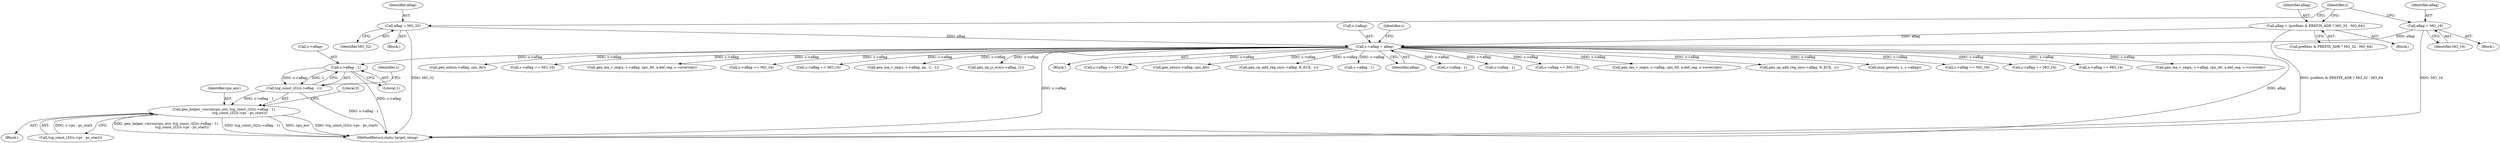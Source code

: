 digraph "0_qemu_30663fd26c0307e414622c7a8607fbc04f92ec14@pointer" {
"1008886" [label="(Call,s->aflag - 1)"];
"1001012" [label="(Call,s->aflag = aflag)"];
"1000999" [label="(Call,aflag = MO_32)"];
"1001004" [label="(Call,aflag = MO_16)"];
"1000959" [label="(Call,aflag = (prefixes & PREFIX_ADR ? MO_32 : MO_64))"];
"1008885" [label="(Call,tcg_const_i32(s->aflag - 1))"];
"1008883" [label="(Call,gen_helper_vmrun(cpu_env, tcg_const_i32(s->aflag - 1),\n                             tcg_const_i32(s->pc - pc_start)))"];
"1008502" [label="(Block,)"];
"1008887" [label="(Call,s->aflag)"];
"1003826" [label="(Call,insn_get(env, s, s->aflag))"];
"1010247" [label="(Call,s->aflag == MO_16)"];
"1010415" [label="(Call,s->aflag == MO_16)"];
"1001006" [label="(Identifier,MO_16)"];
"1000961" [label="(Call,prefixes & PREFIX_ADR ? MO_32 : MO_64)"];
"1000960" [label="(Identifier,aflag)"];
"1010113" [label="(Call,s->aflag == MO_16)"];
"1000998" [label="(Block,)"];
"1001003" [label="(Block,)"];
"1008883" [label="(Call,gen_helper_vmrun(cpu_env, tcg_const_i32(s->aflag - 1),\n                             tcg_const_i32(s->pc - pc_start)))"];
"1008885" [label="(Call,tcg_const_i32(s->aflag - 1))"];
"1010702" [label="(Call,gen_lea_v_seg(s, s->aflag, cpu_A0, a.def_seg, s->override))"];
"1008886" [label="(Call,s->aflag - 1)"];
"1008582" [label="(Call,gen_extu(s->aflag, cpu_A0))"];
"1001009" [label="(Identifier,s)"];
"1001004" [label="(Call,aflag = MO_16)"];
"1000945" [label="(Block,)"];
"1010667" [label="(Call,s->aflag == MO_16)"];
"1007047" [label="(Call,gen_lea_v_seg(s, s->aflag, cpu_A0, a.def_seg, s->override))"];
"1010510" [label="(Call,s->aflag == MO_16)"];
"1001005" [label="(Identifier,aflag)"];
"1010048" [label="(Call,s->aflag == MO_16)"];
"1001001" [label="(Identifier,MO_32)"];
"1003778" [label="(Call,gen_lea_v_seg(s, s->aflag, ea, -1, -1))"];
"1007963" [label="(Call,gen_op_jz_ecx(s->aflag, l1))"];
"1000567" [label="(Block,)"];
"1010078" [label="(Call,s->aflag == MO_16)"];
"1003881" [label="(Call,gen_extu(s->aflag, cpu_A0))"];
"1000999" [label="(Call,aflag = MO_32)"];
"1007924" [label="(Call,gen_op_add_reg_im(s->aflag, R_ECX, -1))"];
"1009016" [label="(Call,s->aflag - 1)"];
"1000959" [label="(Call,aflag = (prefixes & PREFIX_ADR ? MO_32 : MO_64))"];
"1008894" [label="(Identifier,s)"];
"1001016" [label="(Identifier,aflag)"];
"1001000" [label="(Identifier,aflag)"];
"1008891" [label="(Call,tcg_const_i32(s->pc - pc_start))"];
"1001019" [label="(Identifier,s)"];
"1009188" [label="(Call,s->aflag - 1)"];
"1008890" [label="(Literal,1)"];
"1011840" [label="(MethodReturn,static target_ulong)"];
"1008884" [label="(Identifier,cpu_env)"];
"1001012" [label="(Call,s->aflag = aflag)"];
"1008968" [label="(Call,s->aflag - 1)"];
"1008898" [label="(Literal,0)"];
"1010536" [label="(Call,s->aflag == MO_16)"];
"1010282" [label="(Call,gen_lea_v_seg(s, s->aflag, cpu_A0, a.def_seg, s->override))"];
"1007948" [label="(Call,gen_op_add_reg_im(s->aflag, R_ECX, -1))"];
"1001013" [label="(Call,s->aflag)"];
"1008886" -> "1008885"  [label="AST: "];
"1008886" -> "1008890"  [label="CFG: "];
"1008887" -> "1008886"  [label="AST: "];
"1008890" -> "1008886"  [label="AST: "];
"1008885" -> "1008886"  [label="CFG: "];
"1008886" -> "1011840"  [label="DDG: s->aflag"];
"1008886" -> "1008885"  [label="DDG: s->aflag"];
"1008886" -> "1008885"  [label="DDG: 1"];
"1001012" -> "1008886"  [label="DDG: s->aflag"];
"1001012" -> "1000567"  [label="AST: "];
"1001012" -> "1001016"  [label="CFG: "];
"1001013" -> "1001012"  [label="AST: "];
"1001016" -> "1001012"  [label="AST: "];
"1001019" -> "1001012"  [label="CFG: "];
"1001012" -> "1011840"  [label="DDG: aflag"];
"1001012" -> "1011840"  [label="DDG: s->aflag"];
"1000999" -> "1001012"  [label="DDG: aflag"];
"1001004" -> "1001012"  [label="DDG: aflag"];
"1000959" -> "1001012"  [label="DDG: aflag"];
"1001012" -> "1003778"  [label="DDG: s->aflag"];
"1001012" -> "1003826"  [label="DDG: s->aflag"];
"1001012" -> "1003881"  [label="DDG: s->aflag"];
"1001012" -> "1007047"  [label="DDG: s->aflag"];
"1001012" -> "1007924"  [label="DDG: s->aflag"];
"1001012" -> "1007948"  [label="DDG: s->aflag"];
"1001012" -> "1007963"  [label="DDG: s->aflag"];
"1001012" -> "1008582"  [label="DDG: s->aflag"];
"1001012" -> "1008968"  [label="DDG: s->aflag"];
"1001012" -> "1009016"  [label="DDG: s->aflag"];
"1001012" -> "1009188"  [label="DDG: s->aflag"];
"1001012" -> "1010048"  [label="DDG: s->aflag"];
"1001012" -> "1010078"  [label="DDG: s->aflag"];
"1001012" -> "1010113"  [label="DDG: s->aflag"];
"1001012" -> "1010247"  [label="DDG: s->aflag"];
"1001012" -> "1010282"  [label="DDG: s->aflag"];
"1001012" -> "1010415"  [label="DDG: s->aflag"];
"1001012" -> "1010510"  [label="DDG: s->aflag"];
"1001012" -> "1010536"  [label="DDG: s->aflag"];
"1001012" -> "1010667"  [label="DDG: s->aflag"];
"1001012" -> "1010702"  [label="DDG: s->aflag"];
"1000999" -> "1000998"  [label="AST: "];
"1000999" -> "1001001"  [label="CFG: "];
"1001000" -> "1000999"  [label="AST: "];
"1001001" -> "1000999"  [label="AST: "];
"1001009" -> "1000999"  [label="CFG: "];
"1000999" -> "1011840"  [label="DDG: MO_32"];
"1001004" -> "1001003"  [label="AST: "];
"1001004" -> "1001006"  [label="CFG: "];
"1001005" -> "1001004"  [label="AST: "];
"1001006" -> "1001004"  [label="AST: "];
"1001009" -> "1001004"  [label="CFG: "];
"1001004" -> "1011840"  [label="DDG: MO_16"];
"1000959" -> "1000945"  [label="AST: "];
"1000959" -> "1000961"  [label="CFG: "];
"1000960" -> "1000959"  [label="AST: "];
"1000961" -> "1000959"  [label="AST: "];
"1001009" -> "1000959"  [label="CFG: "];
"1000959" -> "1011840"  [label="DDG: prefixes & PREFIX_ADR ? MO_32 : MO_64"];
"1008885" -> "1008883"  [label="AST: "];
"1008894" -> "1008885"  [label="CFG: "];
"1008885" -> "1011840"  [label="DDG: s->aflag - 1"];
"1008885" -> "1008883"  [label="DDG: s->aflag - 1"];
"1008883" -> "1008502"  [label="AST: "];
"1008883" -> "1008891"  [label="CFG: "];
"1008884" -> "1008883"  [label="AST: "];
"1008891" -> "1008883"  [label="AST: "];
"1008898" -> "1008883"  [label="CFG: "];
"1008883" -> "1011840"  [label="DDG: gen_helper_vmrun(cpu_env, tcg_const_i32(s->aflag - 1),\n                             tcg_const_i32(s->pc - pc_start))"];
"1008883" -> "1011840"  [label="DDG: tcg_const_i32(s->aflag - 1)"];
"1008883" -> "1011840"  [label="DDG: cpu_env"];
"1008883" -> "1011840"  [label="DDG: tcg_const_i32(s->pc - pc_start)"];
"1008891" -> "1008883"  [label="DDG: s->pc - pc_start"];
}

